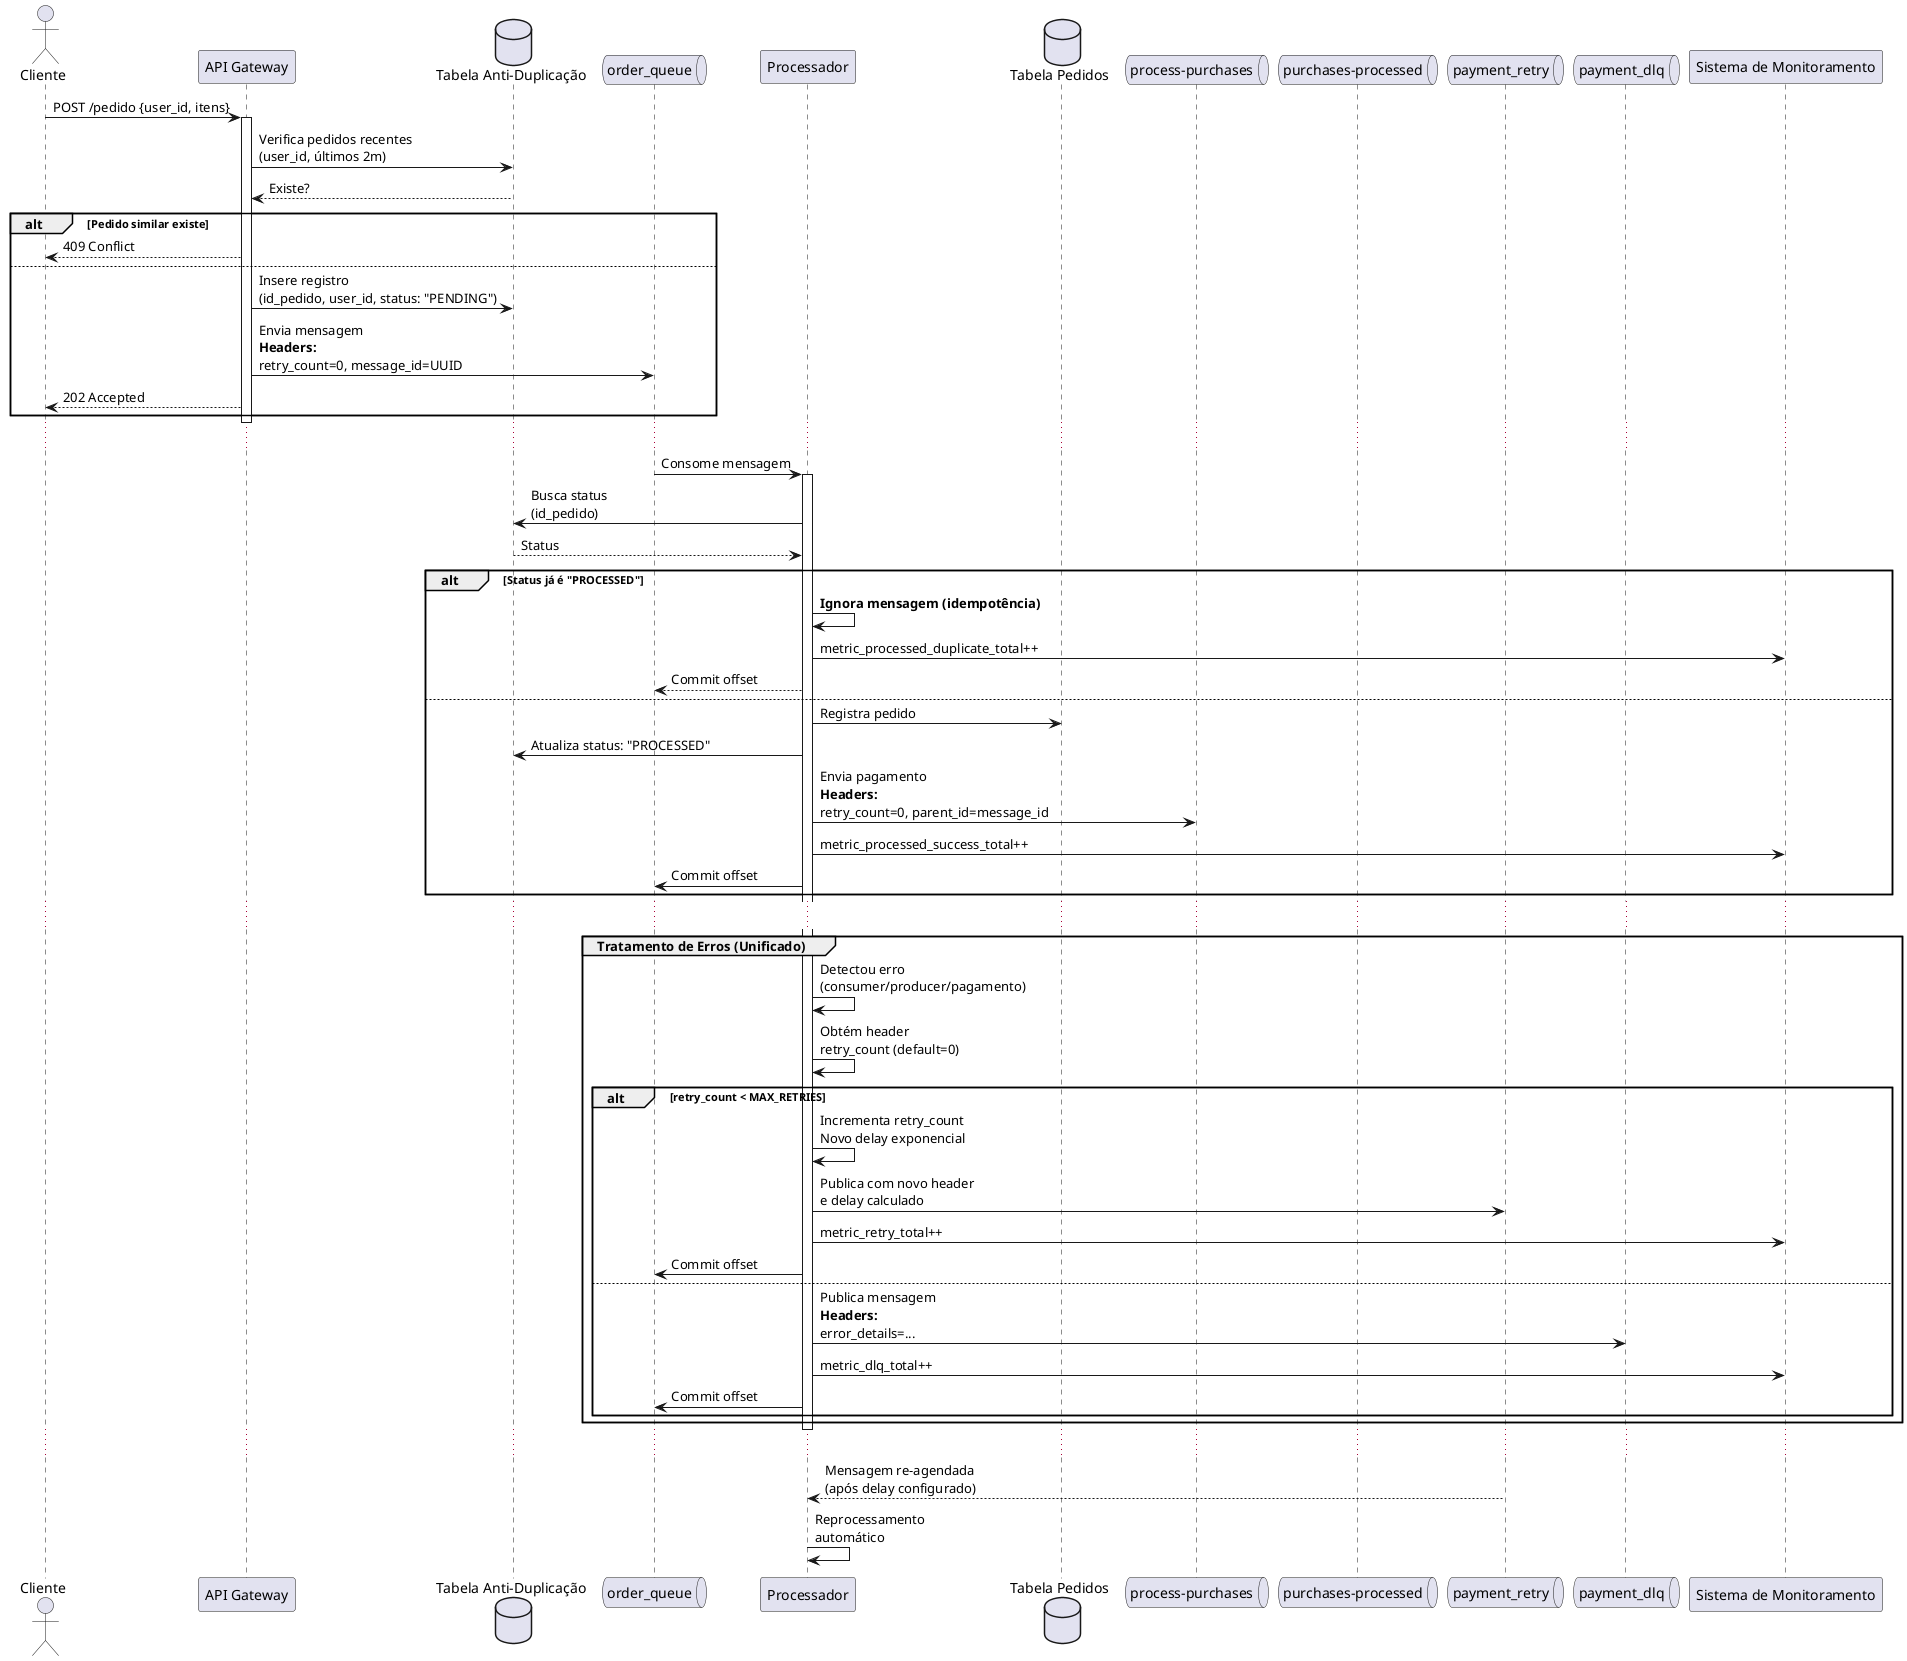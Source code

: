 @startuml payment_gateway_flow

actor Cliente
participant "API Gateway" as Gateway
database "Tabela Anti-Duplicação" as AntiDup
queue "order_queue" as OrderQueue
participant "Processador" as Processor
database "Tabela Pedidos" as Orders
queue "process-purchases" as ProcessPurchases
queue "purchases-processed" as PurchasesProcessed
queue "payment_retry" as PaymentRetry
queue "payment_dlq" as PaymentDLQ
participant "Sistema de Monitoramento" as Monitoring

Cliente -> Gateway: POST /pedido {user_id, itens}
activate Gateway

Gateway -> AntiDup: Verifica pedidos recentes\n(user_id, últimos 2m)
AntiDup --> Gateway: Existe? 

alt Pedido similar existe
    Gateway --> Cliente: 409 Conflict
else 
    Gateway -> AntiDup: Insere registro\n(id_pedido, user_id, status: "PENDING")
    Gateway -> OrderQueue: Envia mensagem\n**Headers:**\nretry_count=0, message_id=UUID
    Gateway --> Cliente: 202 Accepted
end

deactivate Gateway

...

OrderQueue -> Processor: Consome mensagem
activate Processor

Processor -> AntiDup: Busca status\n(id_pedido)
AntiDup --> Processor: Status

alt Status já é "PROCESSED"
    Processor -> Processor: **Ignora mensagem (idempotência)**
    Processor -> Monitoring: metric_processed_duplicate_total++
    Processor --> OrderQueue: Commit offset
else
    Processor -> Orders: Registra pedido
    Processor -> AntiDup: Atualiza status: "PROCESSED"
    Processor -> ProcessPurchases: Envia pagamento\n**Headers:**\nretry_count=0, parent_id=message_id
    Processor -> Monitoring: metric_processed_success_total++
    Processor -> OrderQueue: Commit offset
end

...

group Tratamento de Erros (Unificado)
    Processor -> Processor: Detectou erro\n(consumer/producer/pagamento)
    Processor -> Processor: Obtém header\nretry_count (default=0)
    alt retry_count < MAX_RETRIES
        Processor -> Processor: Incrementa retry_count\nNovo delay exponencial
        Processor -> PaymentRetry: Publica com novo header\ne delay calculado
        Processor -> Monitoring: metric_retry_total++
        Processor -> OrderQueue: Commit offset
    else
        Processor -> PaymentDLQ: Publica mensagem\n**Headers:**\nerror_details=...
        Processor -> Monitoring: metric_dlq_total++
        Processor -> OrderQueue: Commit offset
    end
end

deactivate Processor

...

PaymentRetry --> Processor: Mensagem re-agendada\n(após delay configurado)
Processor -> Processor: Reprocessamento\nautomático

@enduml